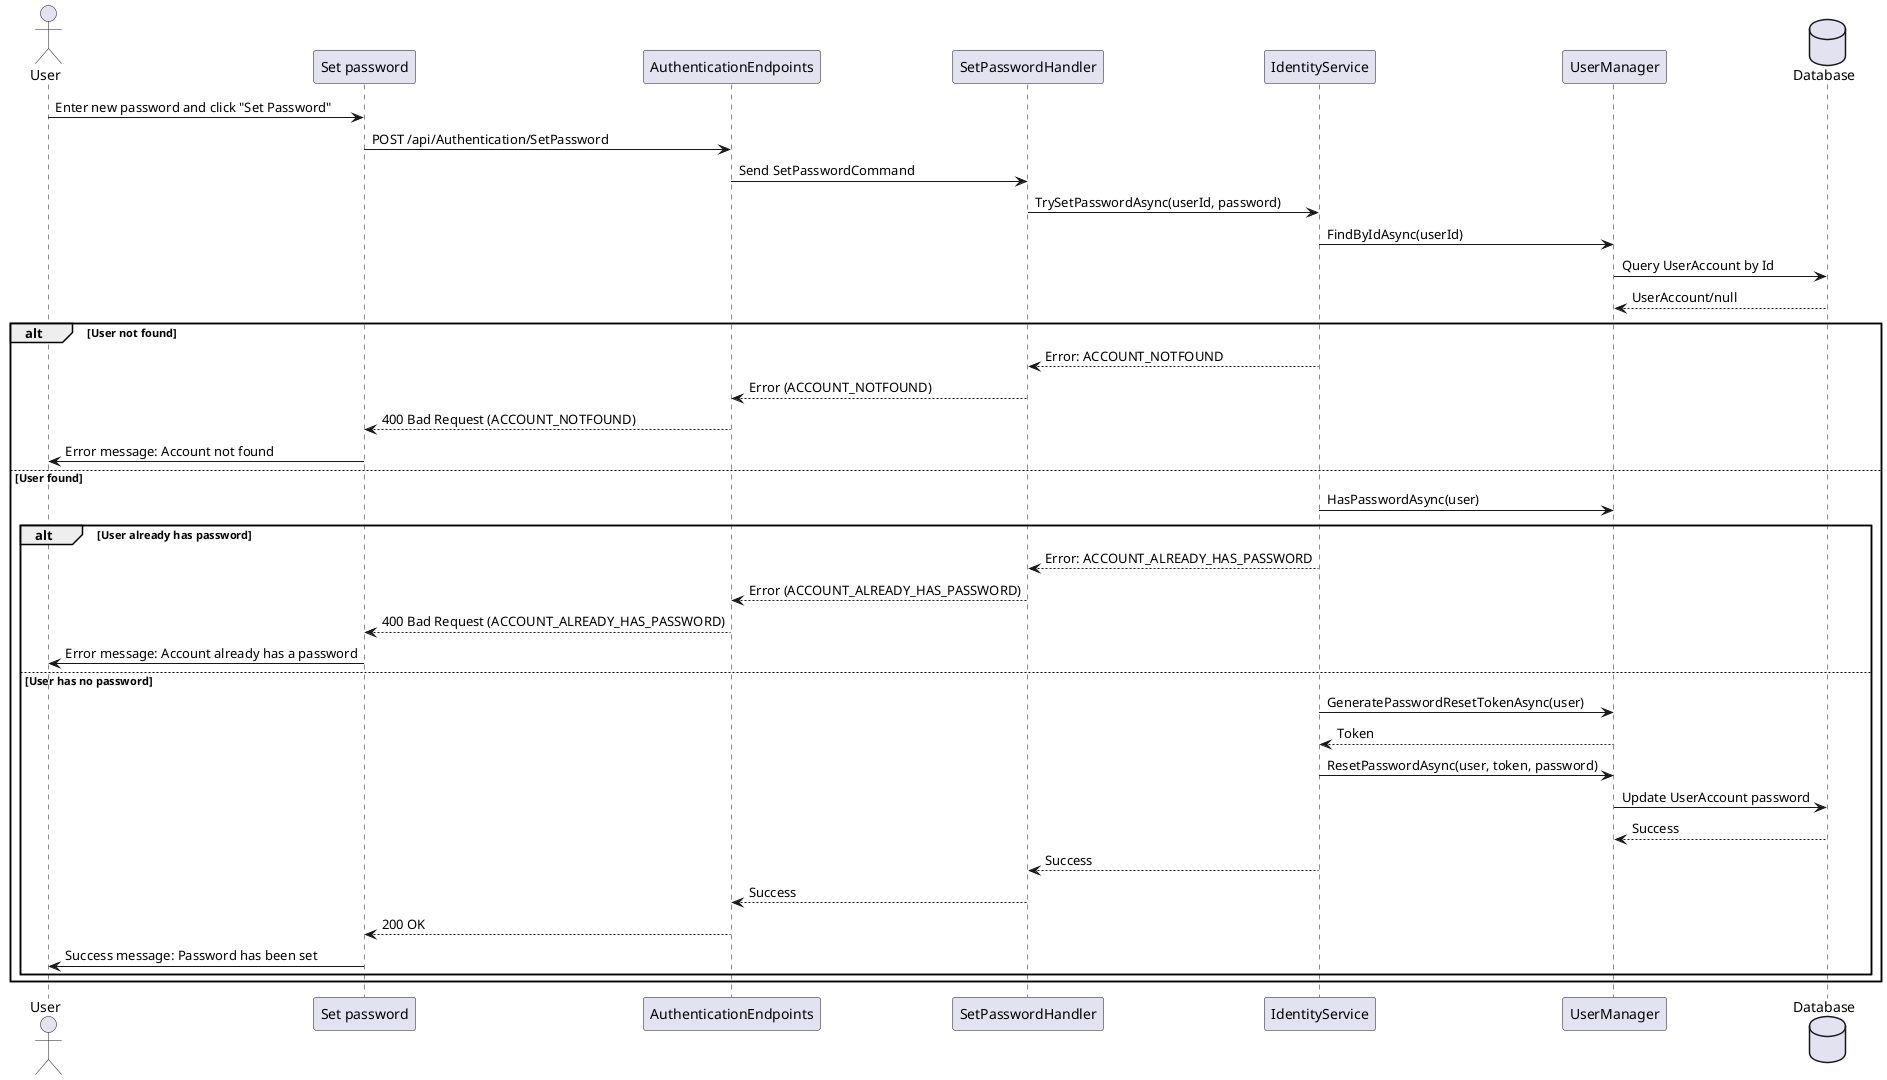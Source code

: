 @startuml
actor User
participant "Set password" as UI
participant AuthenticationEndpoints
participant SetPasswordHandler
participant IdentityService
participant UserManager
Database Database

User -> UI : Enter new password and click "Set Password"
UI -> AuthenticationEndpoints : POST /api/Authentication/SetPassword
AuthenticationEndpoints -> SetPasswordHandler : Send SetPasswordCommand
SetPasswordHandler -> IdentityService : TrySetPasswordAsync(userId, password)
IdentityService -> UserManager : FindByIdAsync(userId)
UserManager -> Database : Query UserAccount by Id
Database --> UserManager : UserAccount/null

alt User not found
    IdentityService --> SetPasswordHandler : Error: ACCOUNT_NOTFOUND
    SetPasswordHandler --> AuthenticationEndpoints : Error (ACCOUNT_NOTFOUND)
    AuthenticationEndpoints --> UI : 400 Bad Request (ACCOUNT_NOTFOUND)
    UI -> User : Error message: Account not found
else User found
    IdentityService -> UserManager : HasPasswordAsync(user)
    alt User already has password
        IdentityService --> SetPasswordHandler : Error: ACCOUNT_ALREADY_HAS_PASSWORD
        SetPasswordHandler --> AuthenticationEndpoints : Error (ACCOUNT_ALREADY_HAS_PASSWORD)
        AuthenticationEndpoints --> UI : 400 Bad Request (ACCOUNT_ALREADY_HAS_PASSWORD)
        UI -> User : Error message: Account already has a password
    else User has no password
        IdentityService -> UserManager : GeneratePasswordResetTokenAsync(user)
        UserManager --> IdentityService : Token
        IdentityService -> UserManager : ResetPasswordAsync(user, token, password)
        UserManager -> Database : Update UserAccount password
        Database --> UserManager : Success
        IdentityService --> SetPasswordHandler : Success
        SetPasswordHandler --> AuthenticationEndpoints : Success
        AuthenticationEndpoints --> UI : 200 OK
        UI -> User : Success message: Password has been set
    end
end
@enduml
